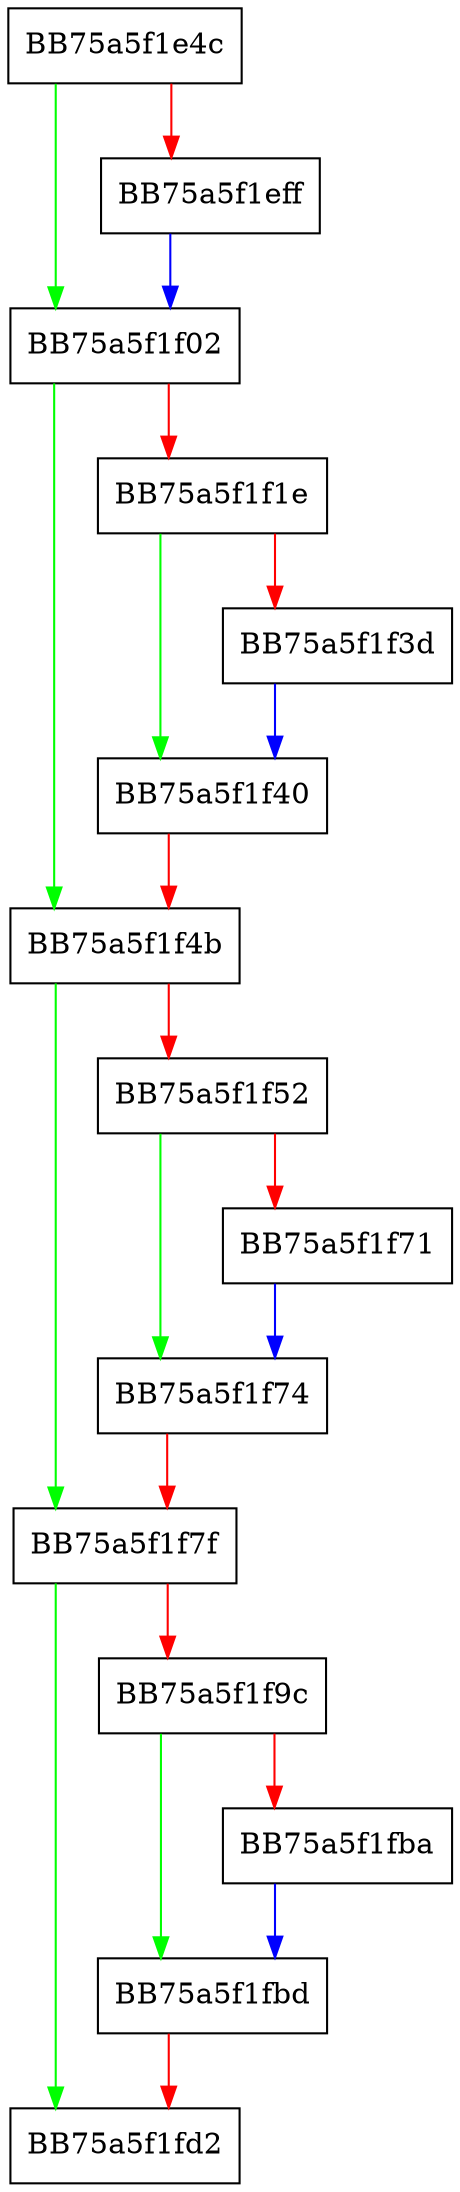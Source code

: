 digraph create_notification {
  node [shape="box"];
  graph [splines=ortho];
  BB75a5f1e4c -> BB75a5f1f02 [color="green"];
  BB75a5f1e4c -> BB75a5f1eff [color="red"];
  BB75a5f1eff -> BB75a5f1f02 [color="blue"];
  BB75a5f1f02 -> BB75a5f1f4b [color="green"];
  BB75a5f1f02 -> BB75a5f1f1e [color="red"];
  BB75a5f1f1e -> BB75a5f1f40 [color="green"];
  BB75a5f1f1e -> BB75a5f1f3d [color="red"];
  BB75a5f1f3d -> BB75a5f1f40 [color="blue"];
  BB75a5f1f40 -> BB75a5f1f4b [color="red"];
  BB75a5f1f4b -> BB75a5f1f7f [color="green"];
  BB75a5f1f4b -> BB75a5f1f52 [color="red"];
  BB75a5f1f52 -> BB75a5f1f74 [color="green"];
  BB75a5f1f52 -> BB75a5f1f71 [color="red"];
  BB75a5f1f71 -> BB75a5f1f74 [color="blue"];
  BB75a5f1f74 -> BB75a5f1f7f [color="red"];
  BB75a5f1f7f -> BB75a5f1fd2 [color="green"];
  BB75a5f1f7f -> BB75a5f1f9c [color="red"];
  BB75a5f1f9c -> BB75a5f1fbd [color="green"];
  BB75a5f1f9c -> BB75a5f1fba [color="red"];
  BB75a5f1fba -> BB75a5f1fbd [color="blue"];
  BB75a5f1fbd -> BB75a5f1fd2 [color="red"];
}